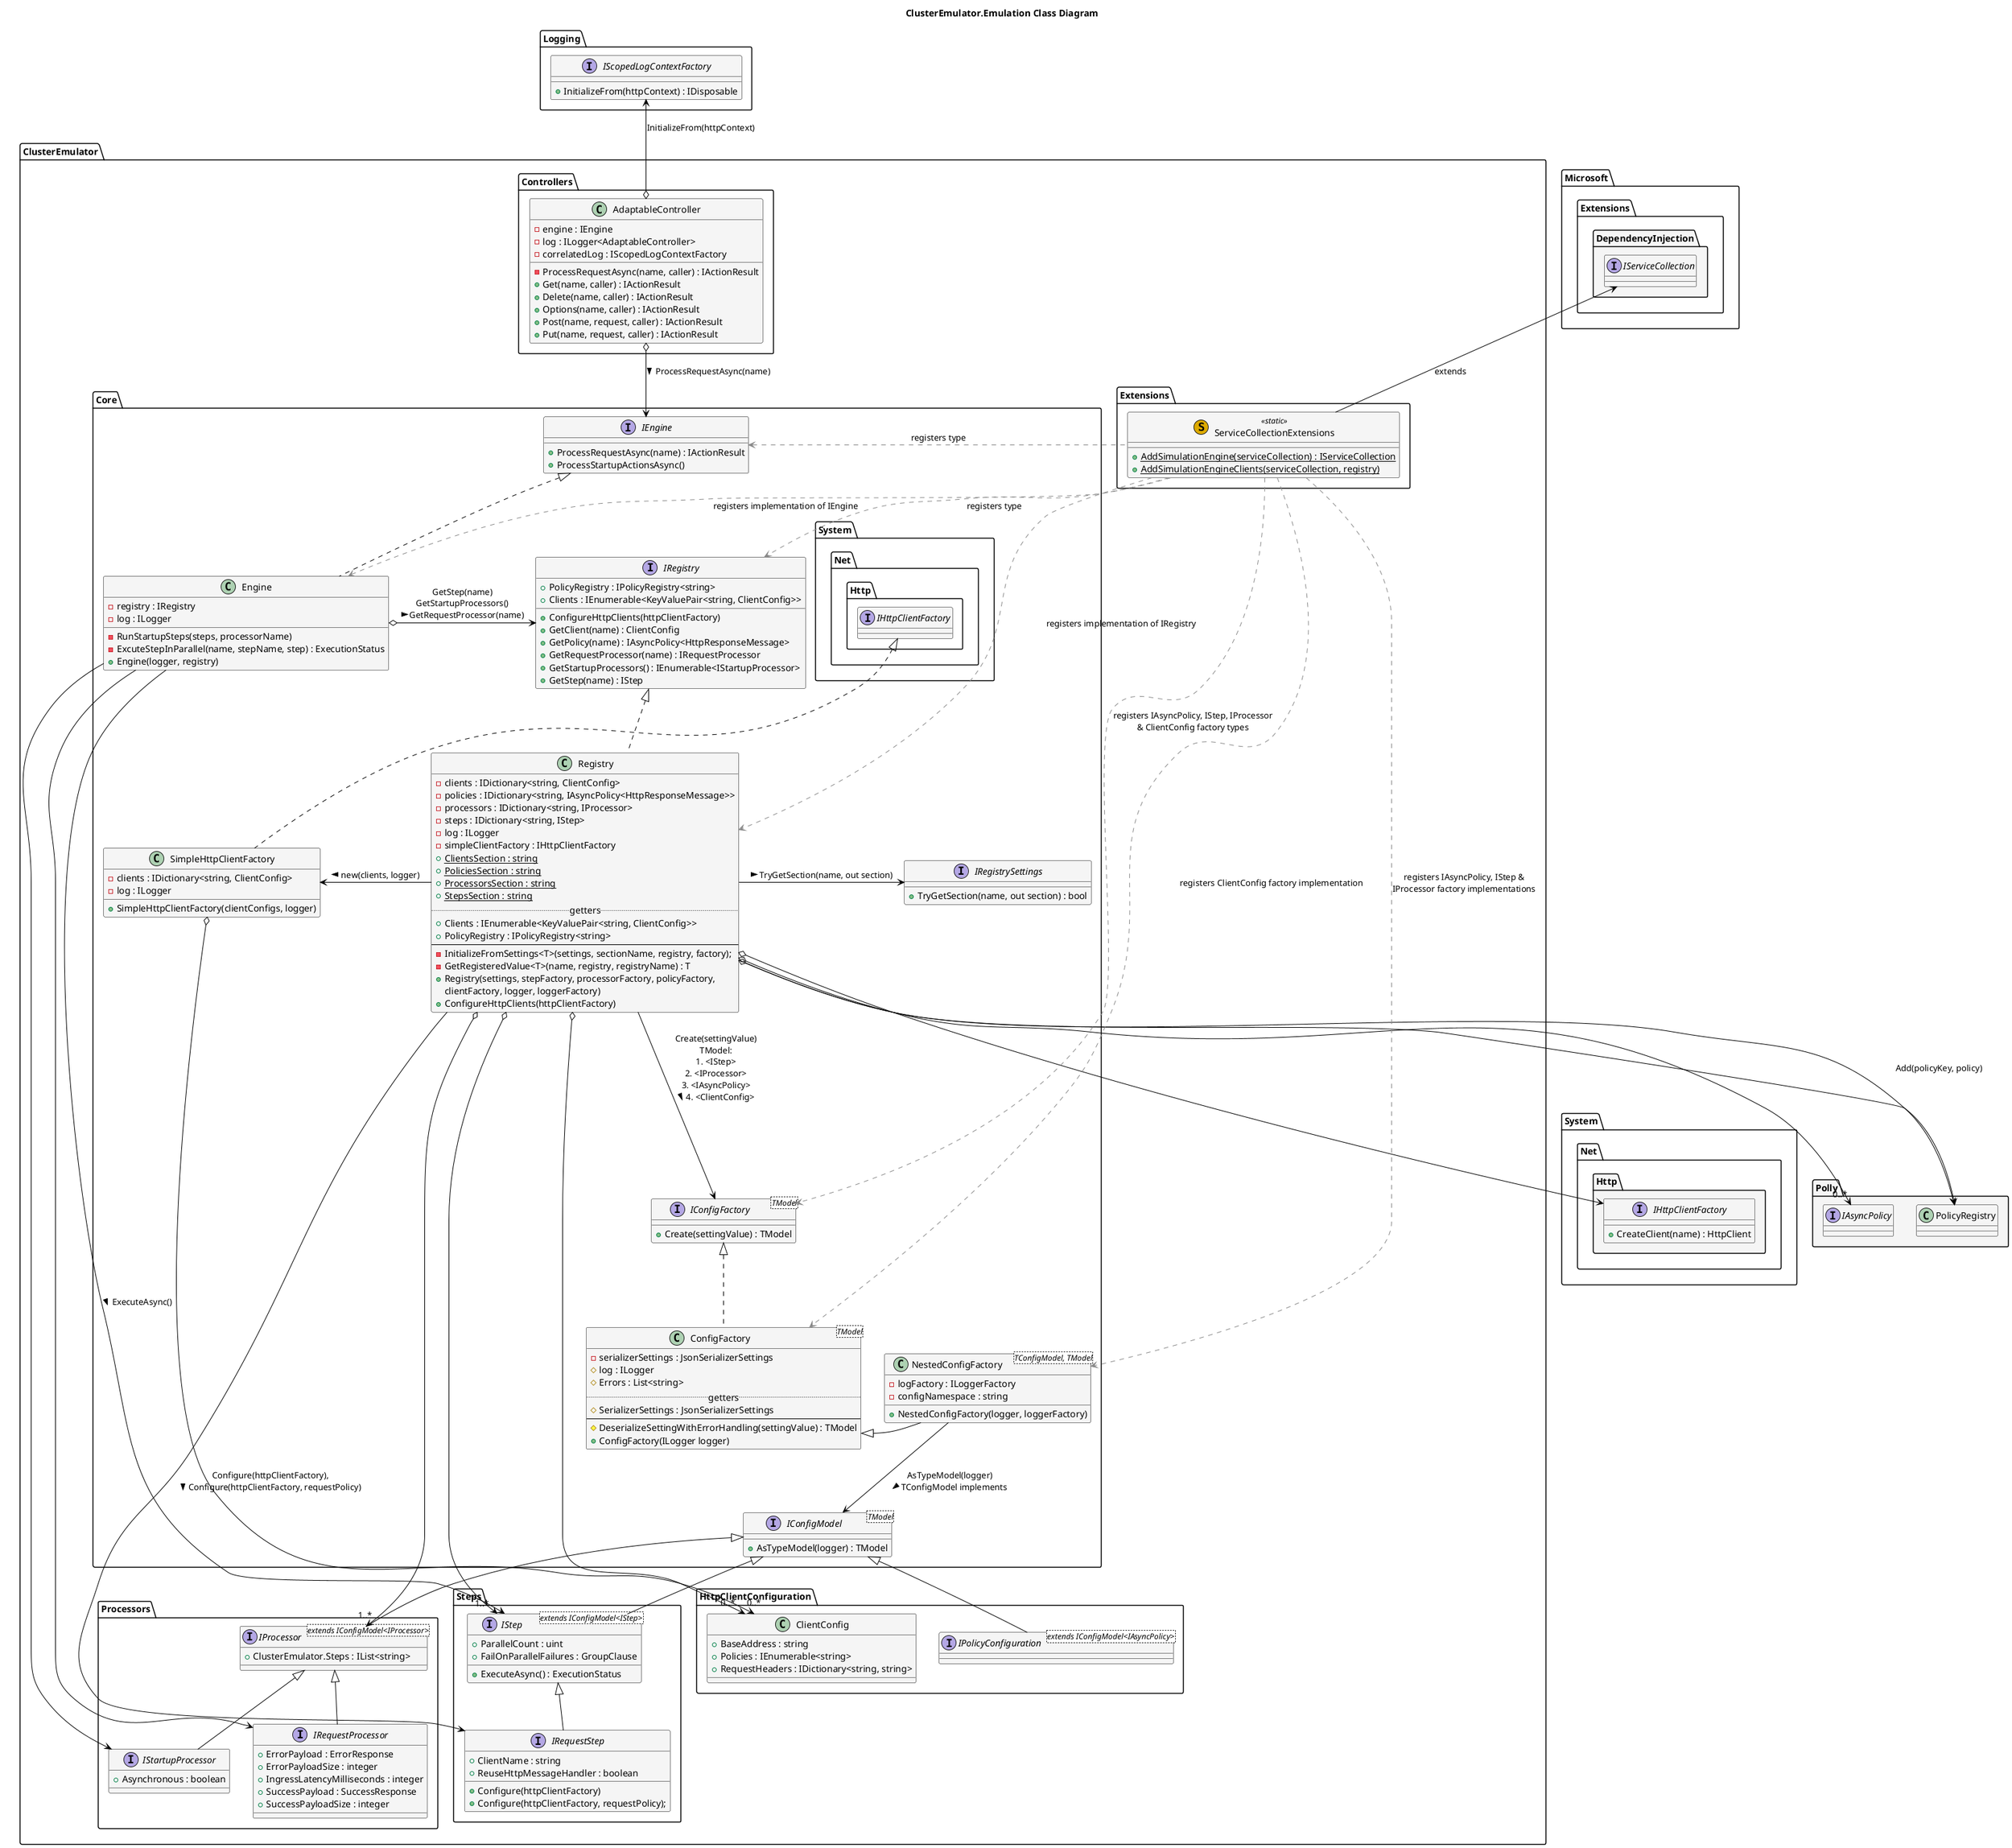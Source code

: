 @startuml

skinparam class {
    FontName Arial
    BorderColor black
    BackgroundColor whitesmoke
    ArrowColor black
}

title ClusterEmulator.Emulation Class Diagram

'TODO: Add MVC and Newtonsoft refs'

namespace ClusterEmulator.Controllers {
    class AdaptableController {
        - engine : IEngine
        - log : ILogger<AdaptableController>
        - correlatedLog : IScopedLogContextFactory
        - ProcessRequestAsync(name, caller) : IActionResult
        + Get(name, caller) : IActionResult
        + Delete(name, caller) : IActionResult
        + Options(name, caller) : IActionResult
        + Post(name, request, caller) : IActionResult
        + Put(name, request, caller) : IActionResult
    }
}

namespace ClusterEmulator.Core {
    interface IConfigFactory<TModel> {
        + Create(settingValue) : TModel
    }

    class ConfigFactory<TModel> implements IConfigFactory {
        - serializerSettings : JsonSerializerSettings
        # log : ILogger
        # Errors : List<string>
        ..getters..
        # SerializerSettings : JsonSerializerSettings
        ----
        # DeserializeSettingWithErrorHandling(settingValue) : TModel
        + ConfigFactory(ILogger logger)
    }

    interface IEngine {
        + ProcessRequestAsync(name) : IActionResult
        + ProcessStartupActionsAsync()
    }

    class Engine implements IEngine {
        - registry : IRegistry
        - log : ILogger
        - RunStartupSteps(steps, processorName)
        - ExcuteStepInParallel(name, stepName, step) : ExecutionStatus
        + Engine(logger, registry)
    }

    interface IConfigModel<TModel> {
        + AsTypeModel(logger) : TModel
    }

    interface IRegistry {
        + PolicyRegistry : IPolicyRegistry<string>
        + Clients : IEnumerable<KeyValuePair<string, ClientConfig>>
        + ConfigureHttpClients(httpClientFactory)
        + GetClient(name) : ClientConfig
        + GetPolicy(name) : IAsyncPolicy<HttpResponseMessage>
        + GetRequestProcessor(name) : IRequestProcessor
        + GetStartupProcessors() : IEnumerable<IStartupProcessor>
        + GetStep(name) : IStep
    }

    interface IRegistrySettings {
        + TryGetSection(name, out section) : bool
    }

    class Registry implements IRegistry {
        - clients : IDictionary<string, ClientConfig>
        - policies : IDictionary<string, IAsyncPolicy<HttpResponseMessage>>
        - processors : IDictionary<string, IProcessor>
        - steps : IDictionary<string, IStep>
        - log : ILogger
        - simpleClientFactory : IHttpClientFactory
        + {static} ClientsSection : string
        + {static} PoliciesSection : string
        + {static} ProcessorsSection : string
        + {static} StepsSection : string
        ..getters..
        + Clients : IEnumerable<KeyValuePair<string, ClientConfig>>
        + PolicyRegistry : IPolicyRegistry<string>
        ----
        - InitializeFromSettings<T>(settings, sectionName, registry, factory);
        - GetRegisteredValue<T>(name, registry, registryName) : T
        + Registry(settings, stepFactory, processorFactory, policyFactory,
        clientFactory, logger, loggerFactory)
        + ConfigureHttpClients(httpClientFactory)
    }

    class NestedConfigFactory<TConfigModel, TModel> extends ConfigFactory {
        - logFactory : ILoggerFactory
        - configNamespace : string
        + NestedConfigFactory(logger, loggerFactory)
    }

    class SimpleHttpClientFactory implements System.Net.Http.IHttpClientFactory {
        - clients : IDictionary<string, ClientConfig>
        - log : ILogger
        + SimpleHttpClientFactory(clientConfigs, logger)
    }

    Engine o-> IRegistry : GetStep(name)\nGetStartupProcessors()\nGetRequestProcessor(name) >
    NestedConfigFactory --> IConfigModel : AsTypeModel(logger)\nTConfigModel implements >
    NestedConfigFactory -[hidden]> ConfigFactory
    Registry -> IRegistrySettings : TryGetSection(name, out section) >
    Registry --> IConfigFactory : Create(settingValue)\nTModel:\n1. <IStep>\n2. <IProcessor>\n3. <IAsyncPolicy>\n4. <ClientConfig> >
    Registry -> SimpleHttpClientFactory : new(clients, logger) >
}


namespace ClusterEmulator.Extensions {
    class ServiceCollectionExtensions << (S,#DDAA00) static >> {
        + {static} AddSimulationEngine(serviceCollection) : IServiceCollection
        + {static} AddSimulationEngineClients(serviceCollection, registry)
    }
}


namespace System.Net.Http #whitesmoke {
    interface IHttpClientFactory {
        + CreateClient(name) : HttpClient
    }
}

namespace ClusterEmulator.HttpClientConfiguration {
    interface IPolicyConfiguration<extends IConfigModel<IAsyncPolicy>> extends ClusterEmulator.Core.IConfigModel

    class ClientConfig {
        + BaseAddress : string
        + Policies : IEnumerable<string>
        + RequestHeaders : IDictionary<string, string>
    }
}

namespace Logging {
    interface IScopedLogContextFactory {
        + InitializeFrom(httpContext) : IDisposable
    }
}

namespace ClusterEmulator.Processors {
    interface IProcessor<extends IConfigModel<IProcessor>> extends ClusterEmulator.Core.IConfigModel {
        + ClusterEmulator.Steps : IList<string>
    }

    interface IRequestProcessor extends IProcessor {
        + ErrorPayload : ErrorResponse
        + ErrorPayloadSize : integer
        + IngressLatencyMilliseconds : integer
        + SuccessPayload : SuccessResponse
        + SuccessPayloadSize : integer
    }

    interface IStartupProcessor extends IProcessor {
        + Asynchronous : boolean
    }
}


namespace ClusterEmulator.Steps {
    interface IStep<extends IConfigModel<IStep>> extends ClusterEmulator.Core.IConfigModel {
        + ParallelCount : uint
        + FailOnParallelFailures : GroupClause
        + ExecuteAsync() : ExecutionStatus
    }

    interface IRequestStep extends IStep {
        + ClientName : string
        + ReuseHttpMessageHandler : boolean
        + Configure(httpClientFactory)
        + Configure(httpClientFactory, requestPolicy);
    }
}


'Microsoft namespaces'
namespace Microsoft.Extensions.DependencyInjection #whitesmoke {
    interface IServiceCollection
}


'Polly namespaces'
namespace Polly #whitesmoke {
    interface IAsyncPolicy
    class PolicyRegistry
}


'ClusterEmulator.Controllers connections'
ClusterEmulator.Controllers.AdaptableController o--> ClusterEmulator.Core.IEngine : ProcessRequestAsync(name) >
ClusterEmulator.Controllers.AdaptableController o-up-> Logging.IScopedLogContextFactory : InitializeFrom(httpContext)

'ClusterEmulator.Core connections'
ClusterEmulator.Core.Engine --> ClusterEmulator.Processors.IRequestProcessor
ClusterEmulator.Core.Engine --> ClusterEmulator.Processors.IStartupProcessor
ClusterEmulator.Core.Engine --> ClusterEmulator.Steps.IStep : ExecuteAsync() >

ClusterEmulator.Core.Registry o--> "0..*" ClusterEmulator.HttpClientConfiguration.ClientConfig
ClusterEmulator.Core.Registry o--> "1..*" ClusterEmulator.Processors.IProcessor
ClusterEmulator.Core.Registry o--> "1..*" ClusterEmulator.Steps.IStep

ClusterEmulator.Core.Registry o--> Polly.PolicyRegistry
ClusterEmulator.Core.Registry o--> "0..*" Polly.IAsyncPolicy
ClusterEmulator.Core.Registry o--> System.Net.Http.IHttpClientFactory

ClusterEmulator.Core.Registry --> Polly.PolicyRegistry : Add(policyKey, policy)
ClusterEmulator.Core.Registry --> ClusterEmulator.Steps.IRequestStep : Configure(httpClientFactory),\nConfigure(httpClientFactory, requestPolicy)  >

ClusterEmulator.Core.SimpleHttpClientFactory o--> "0..*" ClusterEmulator.HttpClientConfiguration.ClientConfig

ClusterEmulator.Extensions.ServiceCollectionExtensions -up-> Microsoft.Extensions.DependencyInjection.IServiceCollection: extends
ClusterEmulator.Extensions.ServiceCollectionExtensions .[#888888].> ClusterEmulator.Core.IConfigFactory : registers IAsyncPolicy, IStep, IProcessor\n& ClientConfig factory types
ClusterEmulator.Extensions.ServiceCollectionExtensions .[#888888].> ClusterEmulator.Core.NestedConfigFactory : registers IAsyncPolicy, IStep &\nIProcessor factory implementations
ClusterEmulator.Extensions.ServiceCollectionExtensions .[#888888].> ClusterEmulator.Core.ConfigFactory : registers ClientConfig factory implementation
ClusterEmulator.Extensions.ServiceCollectionExtensions .[#888888].> ClusterEmulator.Core.IRegistry : registers type
ClusterEmulator.Extensions.ServiceCollectionExtensions .[#888888].> ClusterEmulator.Core.Registry : registers implementation of IRegistry
ClusterEmulator.Extensions.ServiceCollectionExtensions .[#888888]up..> ClusterEmulator.Core.IEngine : registers type
ClusterEmulator.Extensions.ServiceCollectionExtensions .[#888888].> ClusterEmulator.Core.Engine : registers implementation of IEngine

@enduml